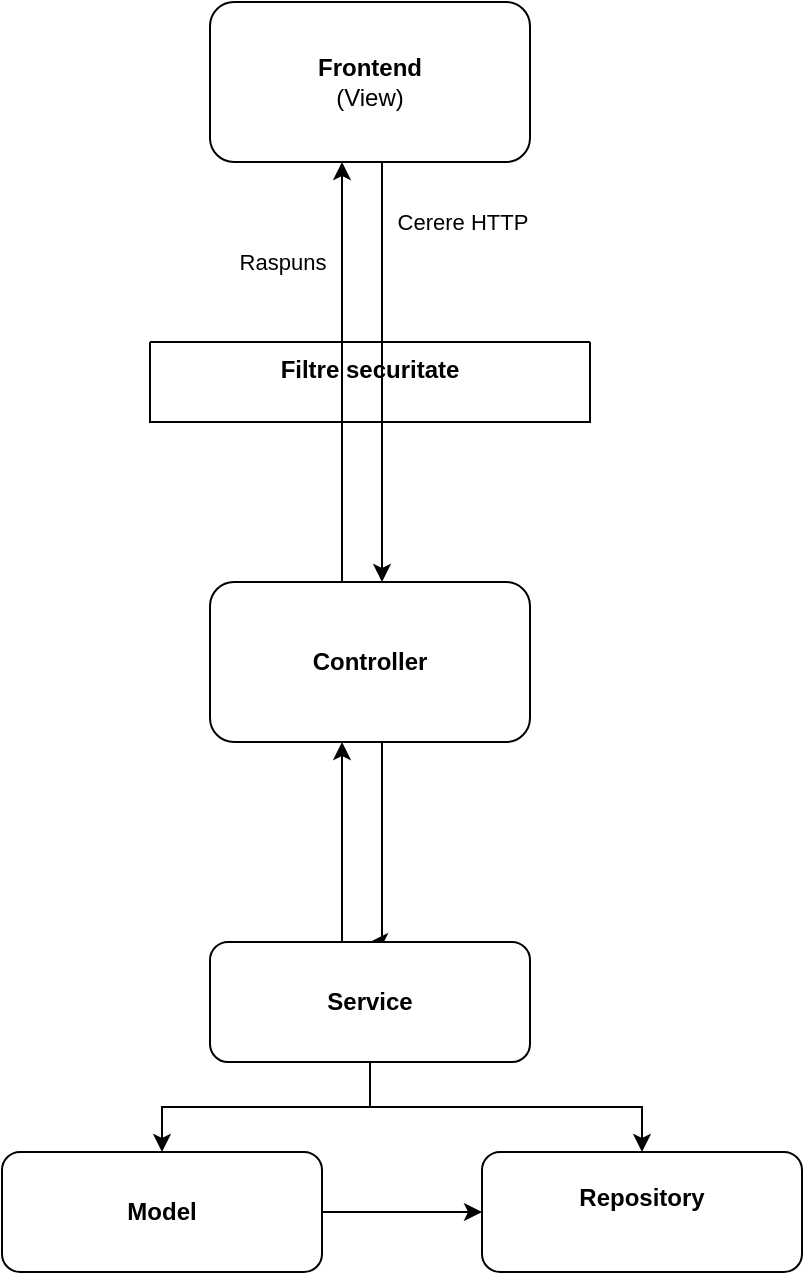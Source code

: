 <mxfile version="21.5.0" type="github">
  <diagram name="Page-1" id="X6mVhd4Yf-H2CYxpGJZF">
    <mxGraphModel dx="1687" dy="889" grid="1" gridSize="10" guides="1" tooltips="1" connect="1" arrows="1" fold="1" page="1" pageScale="1" pageWidth="827" pageHeight="1169" math="0" shadow="0">
      <root>
        <mxCell id="0" />
        <mxCell id="1" parent="0" />
        <mxCell id="GT7WTdpZBkYufSHzi7qh-5" style="edgeStyle=orthogonalEdgeStyle;rounded=0;orthogonalLoop=1;jettySize=auto;html=1;" edge="1" parent="1" source="GT7WTdpZBkYufSHzi7qh-1" target="GT7WTdpZBkYufSHzi7qh-3">
          <mxGeometry relative="1" as="geometry">
            <Array as="points">
              <mxPoint x="400" y="180" />
              <mxPoint x="400" y="180" />
            </Array>
          </mxGeometry>
        </mxCell>
        <mxCell id="GT7WTdpZBkYufSHzi7qh-8" value="Raspuns" style="edgeLabel;html=1;align=center;verticalAlign=middle;resizable=0;points=[];" vertex="1" connectable="0" parent="GT7WTdpZBkYufSHzi7qh-5">
          <mxGeometry x="-0.333" y="1" relative="1" as="geometry">
            <mxPoint x="-29" y="-90" as="offset" />
          </mxGeometry>
        </mxCell>
        <mxCell id="GT7WTdpZBkYufSHzi7qh-9" style="edgeStyle=orthogonalEdgeStyle;rounded=0;orthogonalLoop=1;jettySize=auto;html=1;entryX=0.5;entryY=0;entryDx=0;entryDy=0;" edge="1" parent="1" source="GT7WTdpZBkYufSHzi7qh-1" target="GT7WTdpZBkYufSHzi7qh-10">
          <mxGeometry relative="1" as="geometry">
            <mxPoint x="530" y="480" as="targetPoint" />
            <Array as="points">
              <mxPoint x="420" y="510" />
            </Array>
          </mxGeometry>
        </mxCell>
        <mxCell id="GT7WTdpZBkYufSHzi7qh-1" value="&lt;b&gt;Controller&lt;/b&gt;" style="rounded=1;whiteSpace=wrap;html=1;" vertex="1" parent="1">
          <mxGeometry x="334" y="330" width="160" height="80" as="geometry" />
        </mxCell>
        <mxCell id="GT7WTdpZBkYufSHzi7qh-4" style="edgeStyle=orthogonalEdgeStyle;rounded=0;orthogonalLoop=1;jettySize=auto;html=1;" edge="1" parent="1" source="GT7WTdpZBkYufSHzi7qh-3" target="GT7WTdpZBkYufSHzi7qh-1">
          <mxGeometry relative="1" as="geometry">
            <Array as="points">
              <mxPoint x="420" y="180" />
              <mxPoint x="420" y="180" />
            </Array>
          </mxGeometry>
        </mxCell>
        <mxCell id="GT7WTdpZBkYufSHzi7qh-7" value="Cerere HTTP" style="edgeLabel;html=1;align=center;verticalAlign=middle;resizable=0;points=[];" vertex="1" connectable="0" parent="GT7WTdpZBkYufSHzi7qh-4">
          <mxGeometry x="-0.3" y="3" relative="1" as="geometry">
            <mxPoint x="37" y="-44" as="offset" />
          </mxGeometry>
        </mxCell>
        <mxCell id="GT7WTdpZBkYufSHzi7qh-3" value="&lt;b&gt;Frontend&lt;/b&gt;&lt;br&gt;(View)" style="rounded=1;whiteSpace=wrap;html=1;" vertex="1" parent="1">
          <mxGeometry x="334" y="40" width="160" height="80" as="geometry" />
        </mxCell>
        <mxCell id="GT7WTdpZBkYufSHzi7qh-11" style="edgeStyle=orthogonalEdgeStyle;rounded=0;orthogonalLoop=1;jettySize=auto;html=1;" edge="1" parent="1" source="GT7WTdpZBkYufSHzi7qh-10" target="GT7WTdpZBkYufSHzi7qh-1">
          <mxGeometry relative="1" as="geometry">
            <Array as="points">
              <mxPoint x="400" y="450" />
              <mxPoint x="400" y="450" />
            </Array>
          </mxGeometry>
        </mxCell>
        <mxCell id="GT7WTdpZBkYufSHzi7qh-14" style="edgeStyle=orthogonalEdgeStyle;rounded=0;orthogonalLoop=1;jettySize=auto;html=1;entryX=0.5;entryY=0;entryDx=0;entryDy=0;" edge="1" parent="1" source="GT7WTdpZBkYufSHzi7qh-10" target="GT7WTdpZBkYufSHzi7qh-13">
          <mxGeometry relative="1" as="geometry" />
        </mxCell>
        <mxCell id="GT7WTdpZBkYufSHzi7qh-15" style="edgeStyle=orthogonalEdgeStyle;rounded=0;orthogonalLoop=1;jettySize=auto;html=1;" edge="1" parent="1" source="GT7WTdpZBkYufSHzi7qh-10" target="GT7WTdpZBkYufSHzi7qh-12">
          <mxGeometry relative="1" as="geometry" />
        </mxCell>
        <mxCell id="GT7WTdpZBkYufSHzi7qh-10" value="&lt;b&gt;Service&lt;/b&gt;" style="rounded=1;whiteSpace=wrap;html=1;" vertex="1" parent="1">
          <mxGeometry x="334" y="510" width="160" height="60" as="geometry" />
        </mxCell>
        <mxCell id="GT7WTdpZBkYufSHzi7qh-12" value="&lt;b&gt;Repository&lt;br&gt;&lt;br&gt;&lt;/b&gt;" style="rounded=1;whiteSpace=wrap;html=1;" vertex="1" parent="1">
          <mxGeometry x="470" y="615" width="160" height="60" as="geometry" />
        </mxCell>
        <mxCell id="GT7WTdpZBkYufSHzi7qh-16" style="edgeStyle=orthogonalEdgeStyle;rounded=0;orthogonalLoop=1;jettySize=auto;html=1;" edge="1" parent="1" source="GT7WTdpZBkYufSHzi7qh-13" target="GT7WTdpZBkYufSHzi7qh-12">
          <mxGeometry relative="1" as="geometry" />
        </mxCell>
        <mxCell id="GT7WTdpZBkYufSHzi7qh-13" value="&lt;b&gt;Model&lt;/b&gt;" style="rounded=1;whiteSpace=wrap;html=1;" vertex="1" parent="1">
          <mxGeometry x="230" y="615" width="160" height="60" as="geometry" />
        </mxCell>
        <mxCell id="GT7WTdpZBkYufSHzi7qh-17" value="Filtre securitate" style="swimlane;startSize=0;verticalAlign=top;" vertex="1" collapsed="1" parent="1">
          <mxGeometry x="304" y="210" width="220" height="40" as="geometry">
            <mxRectangle x="300" y="270" width="230" height="30" as="alternateBounds" />
          </mxGeometry>
        </mxCell>
      </root>
    </mxGraphModel>
  </diagram>
</mxfile>
